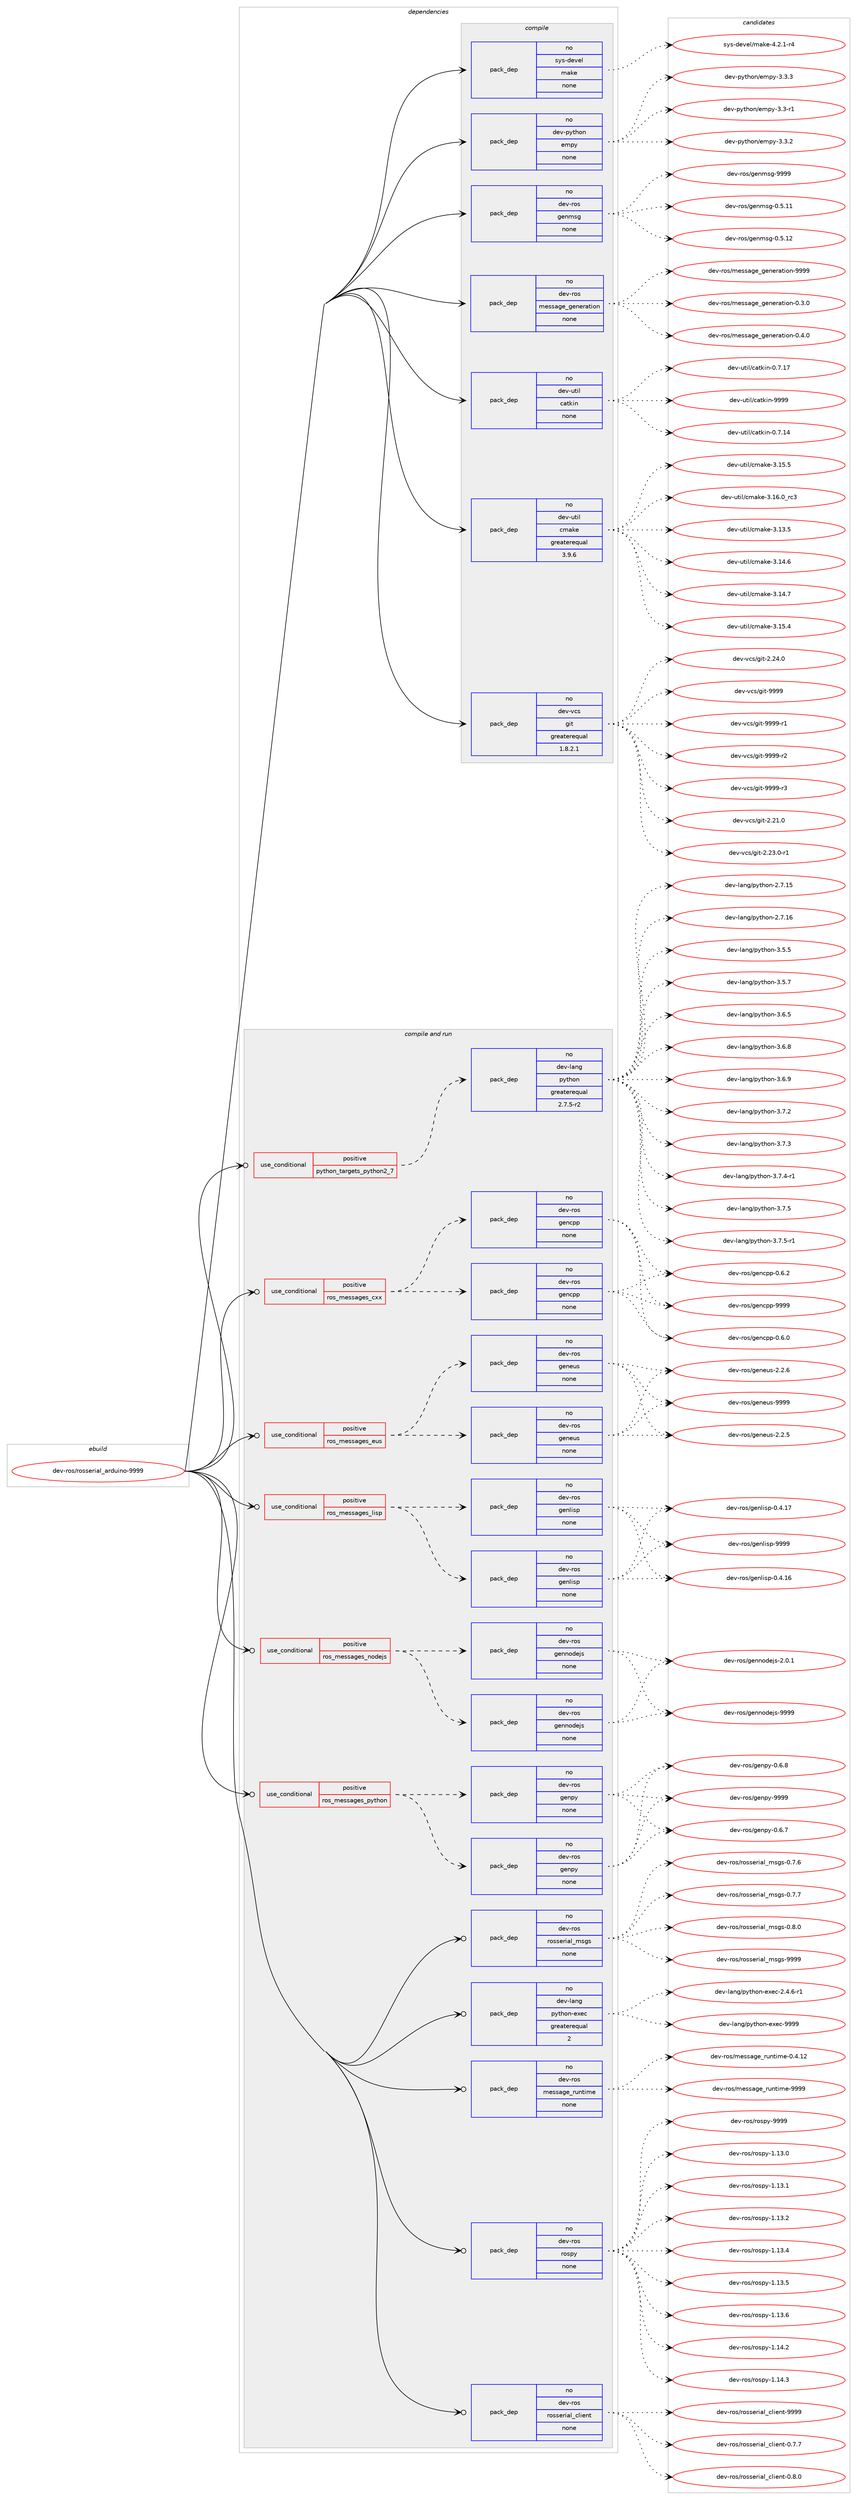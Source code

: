 digraph prolog {

# *************
# Graph options
# *************

newrank=true;
concentrate=true;
compound=true;
graph [rankdir=LR,fontname=Helvetica,fontsize=10,ranksep=1.5];#, ranksep=2.5, nodesep=0.2];
edge  [arrowhead=vee];
node  [fontname=Helvetica,fontsize=10];

# **********
# The ebuild
# **********

subgraph cluster_leftcol {
color=gray;
rank=same;
label=<<i>ebuild</i>>;
id [label="dev-ros/rosserial_arduino-9999", color=red, width=4, href="../dev-ros/rosserial_arduino-9999.svg"];
}

# ****************
# The dependencies
# ****************

subgraph cluster_midcol {
color=gray;
label=<<i>dependencies</i>>;
subgraph cluster_compile {
fillcolor="#eeeeee";
style=filled;
label=<<i>compile</i>>;
subgraph pack496483 {
dependency663396 [label=<<TABLE BORDER="0" CELLBORDER="1" CELLSPACING="0" CELLPADDING="4" WIDTH="220"><TR><TD ROWSPAN="6" CELLPADDING="30">pack_dep</TD></TR><TR><TD WIDTH="110">no</TD></TR><TR><TD>dev-python</TD></TR><TR><TD>empy</TD></TR><TR><TD>none</TD></TR><TR><TD></TD></TR></TABLE>>, shape=none, color=blue];
}
id:e -> dependency663396:w [weight=20,style="solid",arrowhead="vee"];
subgraph pack496484 {
dependency663397 [label=<<TABLE BORDER="0" CELLBORDER="1" CELLSPACING="0" CELLPADDING="4" WIDTH="220"><TR><TD ROWSPAN="6" CELLPADDING="30">pack_dep</TD></TR><TR><TD WIDTH="110">no</TD></TR><TR><TD>dev-ros</TD></TR><TR><TD>genmsg</TD></TR><TR><TD>none</TD></TR><TR><TD></TD></TR></TABLE>>, shape=none, color=blue];
}
id:e -> dependency663397:w [weight=20,style="solid",arrowhead="vee"];
subgraph pack496485 {
dependency663398 [label=<<TABLE BORDER="0" CELLBORDER="1" CELLSPACING="0" CELLPADDING="4" WIDTH="220"><TR><TD ROWSPAN="6" CELLPADDING="30">pack_dep</TD></TR><TR><TD WIDTH="110">no</TD></TR><TR><TD>dev-ros</TD></TR><TR><TD>message_generation</TD></TR><TR><TD>none</TD></TR><TR><TD></TD></TR></TABLE>>, shape=none, color=blue];
}
id:e -> dependency663398:w [weight=20,style="solid",arrowhead="vee"];
subgraph pack496486 {
dependency663399 [label=<<TABLE BORDER="0" CELLBORDER="1" CELLSPACING="0" CELLPADDING="4" WIDTH="220"><TR><TD ROWSPAN="6" CELLPADDING="30">pack_dep</TD></TR><TR><TD WIDTH="110">no</TD></TR><TR><TD>dev-util</TD></TR><TR><TD>catkin</TD></TR><TR><TD>none</TD></TR><TR><TD></TD></TR></TABLE>>, shape=none, color=blue];
}
id:e -> dependency663399:w [weight=20,style="solid",arrowhead="vee"];
subgraph pack496487 {
dependency663400 [label=<<TABLE BORDER="0" CELLBORDER="1" CELLSPACING="0" CELLPADDING="4" WIDTH="220"><TR><TD ROWSPAN="6" CELLPADDING="30">pack_dep</TD></TR><TR><TD WIDTH="110">no</TD></TR><TR><TD>dev-util</TD></TR><TR><TD>cmake</TD></TR><TR><TD>greaterequal</TD></TR><TR><TD>3.9.6</TD></TR></TABLE>>, shape=none, color=blue];
}
id:e -> dependency663400:w [weight=20,style="solid",arrowhead="vee"];
subgraph pack496488 {
dependency663401 [label=<<TABLE BORDER="0" CELLBORDER="1" CELLSPACING="0" CELLPADDING="4" WIDTH="220"><TR><TD ROWSPAN="6" CELLPADDING="30">pack_dep</TD></TR><TR><TD WIDTH="110">no</TD></TR><TR><TD>dev-vcs</TD></TR><TR><TD>git</TD></TR><TR><TD>greaterequal</TD></TR><TR><TD>1.8.2.1</TD></TR></TABLE>>, shape=none, color=blue];
}
id:e -> dependency663401:w [weight=20,style="solid",arrowhead="vee"];
subgraph pack496489 {
dependency663402 [label=<<TABLE BORDER="0" CELLBORDER="1" CELLSPACING="0" CELLPADDING="4" WIDTH="220"><TR><TD ROWSPAN="6" CELLPADDING="30">pack_dep</TD></TR><TR><TD WIDTH="110">no</TD></TR><TR><TD>sys-devel</TD></TR><TR><TD>make</TD></TR><TR><TD>none</TD></TR><TR><TD></TD></TR></TABLE>>, shape=none, color=blue];
}
id:e -> dependency663402:w [weight=20,style="solid",arrowhead="vee"];
}
subgraph cluster_compileandrun {
fillcolor="#eeeeee";
style=filled;
label=<<i>compile and run</i>>;
subgraph cond155007 {
dependency663403 [label=<<TABLE BORDER="0" CELLBORDER="1" CELLSPACING="0" CELLPADDING="4"><TR><TD ROWSPAN="3" CELLPADDING="10">use_conditional</TD></TR><TR><TD>positive</TD></TR><TR><TD>python_targets_python2_7</TD></TR></TABLE>>, shape=none, color=red];
subgraph pack496490 {
dependency663404 [label=<<TABLE BORDER="0" CELLBORDER="1" CELLSPACING="0" CELLPADDING="4" WIDTH="220"><TR><TD ROWSPAN="6" CELLPADDING="30">pack_dep</TD></TR><TR><TD WIDTH="110">no</TD></TR><TR><TD>dev-lang</TD></TR><TR><TD>python</TD></TR><TR><TD>greaterequal</TD></TR><TR><TD>2.7.5-r2</TD></TR></TABLE>>, shape=none, color=blue];
}
dependency663403:e -> dependency663404:w [weight=20,style="dashed",arrowhead="vee"];
}
id:e -> dependency663403:w [weight=20,style="solid",arrowhead="odotvee"];
subgraph cond155008 {
dependency663405 [label=<<TABLE BORDER="0" CELLBORDER="1" CELLSPACING="0" CELLPADDING="4"><TR><TD ROWSPAN="3" CELLPADDING="10">use_conditional</TD></TR><TR><TD>positive</TD></TR><TR><TD>ros_messages_cxx</TD></TR></TABLE>>, shape=none, color=red];
subgraph pack496491 {
dependency663406 [label=<<TABLE BORDER="0" CELLBORDER="1" CELLSPACING="0" CELLPADDING="4" WIDTH="220"><TR><TD ROWSPAN="6" CELLPADDING="30">pack_dep</TD></TR><TR><TD WIDTH="110">no</TD></TR><TR><TD>dev-ros</TD></TR><TR><TD>gencpp</TD></TR><TR><TD>none</TD></TR><TR><TD></TD></TR></TABLE>>, shape=none, color=blue];
}
dependency663405:e -> dependency663406:w [weight=20,style="dashed",arrowhead="vee"];
subgraph pack496492 {
dependency663407 [label=<<TABLE BORDER="0" CELLBORDER="1" CELLSPACING="0" CELLPADDING="4" WIDTH="220"><TR><TD ROWSPAN="6" CELLPADDING="30">pack_dep</TD></TR><TR><TD WIDTH="110">no</TD></TR><TR><TD>dev-ros</TD></TR><TR><TD>gencpp</TD></TR><TR><TD>none</TD></TR><TR><TD></TD></TR></TABLE>>, shape=none, color=blue];
}
dependency663405:e -> dependency663407:w [weight=20,style="dashed",arrowhead="vee"];
}
id:e -> dependency663405:w [weight=20,style="solid",arrowhead="odotvee"];
subgraph cond155009 {
dependency663408 [label=<<TABLE BORDER="0" CELLBORDER="1" CELLSPACING="0" CELLPADDING="4"><TR><TD ROWSPAN="3" CELLPADDING="10">use_conditional</TD></TR><TR><TD>positive</TD></TR><TR><TD>ros_messages_eus</TD></TR></TABLE>>, shape=none, color=red];
subgraph pack496493 {
dependency663409 [label=<<TABLE BORDER="0" CELLBORDER="1" CELLSPACING="0" CELLPADDING="4" WIDTH="220"><TR><TD ROWSPAN="6" CELLPADDING="30">pack_dep</TD></TR><TR><TD WIDTH="110">no</TD></TR><TR><TD>dev-ros</TD></TR><TR><TD>geneus</TD></TR><TR><TD>none</TD></TR><TR><TD></TD></TR></TABLE>>, shape=none, color=blue];
}
dependency663408:e -> dependency663409:w [weight=20,style="dashed",arrowhead="vee"];
subgraph pack496494 {
dependency663410 [label=<<TABLE BORDER="0" CELLBORDER="1" CELLSPACING="0" CELLPADDING="4" WIDTH="220"><TR><TD ROWSPAN="6" CELLPADDING="30">pack_dep</TD></TR><TR><TD WIDTH="110">no</TD></TR><TR><TD>dev-ros</TD></TR><TR><TD>geneus</TD></TR><TR><TD>none</TD></TR><TR><TD></TD></TR></TABLE>>, shape=none, color=blue];
}
dependency663408:e -> dependency663410:w [weight=20,style="dashed",arrowhead="vee"];
}
id:e -> dependency663408:w [weight=20,style="solid",arrowhead="odotvee"];
subgraph cond155010 {
dependency663411 [label=<<TABLE BORDER="0" CELLBORDER="1" CELLSPACING="0" CELLPADDING="4"><TR><TD ROWSPAN="3" CELLPADDING="10">use_conditional</TD></TR><TR><TD>positive</TD></TR><TR><TD>ros_messages_lisp</TD></TR></TABLE>>, shape=none, color=red];
subgraph pack496495 {
dependency663412 [label=<<TABLE BORDER="0" CELLBORDER="1" CELLSPACING="0" CELLPADDING="4" WIDTH="220"><TR><TD ROWSPAN="6" CELLPADDING="30">pack_dep</TD></TR><TR><TD WIDTH="110">no</TD></TR><TR><TD>dev-ros</TD></TR><TR><TD>genlisp</TD></TR><TR><TD>none</TD></TR><TR><TD></TD></TR></TABLE>>, shape=none, color=blue];
}
dependency663411:e -> dependency663412:w [weight=20,style="dashed",arrowhead="vee"];
subgraph pack496496 {
dependency663413 [label=<<TABLE BORDER="0" CELLBORDER="1" CELLSPACING="0" CELLPADDING="4" WIDTH="220"><TR><TD ROWSPAN="6" CELLPADDING="30">pack_dep</TD></TR><TR><TD WIDTH="110">no</TD></TR><TR><TD>dev-ros</TD></TR><TR><TD>genlisp</TD></TR><TR><TD>none</TD></TR><TR><TD></TD></TR></TABLE>>, shape=none, color=blue];
}
dependency663411:e -> dependency663413:w [weight=20,style="dashed",arrowhead="vee"];
}
id:e -> dependency663411:w [weight=20,style="solid",arrowhead="odotvee"];
subgraph cond155011 {
dependency663414 [label=<<TABLE BORDER="0" CELLBORDER="1" CELLSPACING="0" CELLPADDING="4"><TR><TD ROWSPAN="3" CELLPADDING="10">use_conditional</TD></TR><TR><TD>positive</TD></TR><TR><TD>ros_messages_nodejs</TD></TR></TABLE>>, shape=none, color=red];
subgraph pack496497 {
dependency663415 [label=<<TABLE BORDER="0" CELLBORDER="1" CELLSPACING="0" CELLPADDING="4" WIDTH="220"><TR><TD ROWSPAN="6" CELLPADDING="30">pack_dep</TD></TR><TR><TD WIDTH="110">no</TD></TR><TR><TD>dev-ros</TD></TR><TR><TD>gennodejs</TD></TR><TR><TD>none</TD></TR><TR><TD></TD></TR></TABLE>>, shape=none, color=blue];
}
dependency663414:e -> dependency663415:w [weight=20,style="dashed",arrowhead="vee"];
subgraph pack496498 {
dependency663416 [label=<<TABLE BORDER="0" CELLBORDER="1" CELLSPACING="0" CELLPADDING="4" WIDTH="220"><TR><TD ROWSPAN="6" CELLPADDING="30">pack_dep</TD></TR><TR><TD WIDTH="110">no</TD></TR><TR><TD>dev-ros</TD></TR><TR><TD>gennodejs</TD></TR><TR><TD>none</TD></TR><TR><TD></TD></TR></TABLE>>, shape=none, color=blue];
}
dependency663414:e -> dependency663416:w [weight=20,style="dashed",arrowhead="vee"];
}
id:e -> dependency663414:w [weight=20,style="solid",arrowhead="odotvee"];
subgraph cond155012 {
dependency663417 [label=<<TABLE BORDER="0" CELLBORDER="1" CELLSPACING="0" CELLPADDING="4"><TR><TD ROWSPAN="3" CELLPADDING="10">use_conditional</TD></TR><TR><TD>positive</TD></TR><TR><TD>ros_messages_python</TD></TR></TABLE>>, shape=none, color=red];
subgraph pack496499 {
dependency663418 [label=<<TABLE BORDER="0" CELLBORDER="1" CELLSPACING="0" CELLPADDING="4" WIDTH="220"><TR><TD ROWSPAN="6" CELLPADDING="30">pack_dep</TD></TR><TR><TD WIDTH="110">no</TD></TR><TR><TD>dev-ros</TD></TR><TR><TD>genpy</TD></TR><TR><TD>none</TD></TR><TR><TD></TD></TR></TABLE>>, shape=none, color=blue];
}
dependency663417:e -> dependency663418:w [weight=20,style="dashed",arrowhead="vee"];
subgraph pack496500 {
dependency663419 [label=<<TABLE BORDER="0" CELLBORDER="1" CELLSPACING="0" CELLPADDING="4" WIDTH="220"><TR><TD ROWSPAN="6" CELLPADDING="30">pack_dep</TD></TR><TR><TD WIDTH="110">no</TD></TR><TR><TD>dev-ros</TD></TR><TR><TD>genpy</TD></TR><TR><TD>none</TD></TR><TR><TD></TD></TR></TABLE>>, shape=none, color=blue];
}
dependency663417:e -> dependency663419:w [weight=20,style="dashed",arrowhead="vee"];
}
id:e -> dependency663417:w [weight=20,style="solid",arrowhead="odotvee"];
subgraph pack496501 {
dependency663420 [label=<<TABLE BORDER="0" CELLBORDER="1" CELLSPACING="0" CELLPADDING="4" WIDTH="220"><TR><TD ROWSPAN="6" CELLPADDING="30">pack_dep</TD></TR><TR><TD WIDTH="110">no</TD></TR><TR><TD>dev-lang</TD></TR><TR><TD>python-exec</TD></TR><TR><TD>greaterequal</TD></TR><TR><TD>2</TD></TR></TABLE>>, shape=none, color=blue];
}
id:e -> dependency663420:w [weight=20,style="solid",arrowhead="odotvee"];
subgraph pack496502 {
dependency663421 [label=<<TABLE BORDER="0" CELLBORDER="1" CELLSPACING="0" CELLPADDING="4" WIDTH="220"><TR><TD ROWSPAN="6" CELLPADDING="30">pack_dep</TD></TR><TR><TD WIDTH="110">no</TD></TR><TR><TD>dev-ros</TD></TR><TR><TD>message_runtime</TD></TR><TR><TD>none</TD></TR><TR><TD></TD></TR></TABLE>>, shape=none, color=blue];
}
id:e -> dependency663421:w [weight=20,style="solid",arrowhead="odotvee"];
subgraph pack496503 {
dependency663422 [label=<<TABLE BORDER="0" CELLBORDER="1" CELLSPACING="0" CELLPADDING="4" WIDTH="220"><TR><TD ROWSPAN="6" CELLPADDING="30">pack_dep</TD></TR><TR><TD WIDTH="110">no</TD></TR><TR><TD>dev-ros</TD></TR><TR><TD>rospy</TD></TR><TR><TD>none</TD></TR><TR><TD></TD></TR></TABLE>>, shape=none, color=blue];
}
id:e -> dependency663422:w [weight=20,style="solid",arrowhead="odotvee"];
subgraph pack496504 {
dependency663423 [label=<<TABLE BORDER="0" CELLBORDER="1" CELLSPACING="0" CELLPADDING="4" WIDTH="220"><TR><TD ROWSPAN="6" CELLPADDING="30">pack_dep</TD></TR><TR><TD WIDTH="110">no</TD></TR><TR><TD>dev-ros</TD></TR><TR><TD>rosserial_client</TD></TR><TR><TD>none</TD></TR><TR><TD></TD></TR></TABLE>>, shape=none, color=blue];
}
id:e -> dependency663423:w [weight=20,style="solid",arrowhead="odotvee"];
subgraph pack496505 {
dependency663424 [label=<<TABLE BORDER="0" CELLBORDER="1" CELLSPACING="0" CELLPADDING="4" WIDTH="220"><TR><TD ROWSPAN="6" CELLPADDING="30">pack_dep</TD></TR><TR><TD WIDTH="110">no</TD></TR><TR><TD>dev-ros</TD></TR><TR><TD>rosserial_msgs</TD></TR><TR><TD>none</TD></TR><TR><TD></TD></TR></TABLE>>, shape=none, color=blue];
}
id:e -> dependency663424:w [weight=20,style="solid",arrowhead="odotvee"];
}
subgraph cluster_run {
fillcolor="#eeeeee";
style=filled;
label=<<i>run</i>>;
}
}

# **************
# The candidates
# **************

subgraph cluster_choices {
rank=same;
color=gray;
label=<<i>candidates</i>>;

subgraph choice496483 {
color=black;
nodesep=1;
choice1001011184511212111610411111047101109112121455146514511449 [label="dev-python/empy-3.3-r1", color=red, width=4,href="../dev-python/empy-3.3-r1.svg"];
choice1001011184511212111610411111047101109112121455146514650 [label="dev-python/empy-3.3.2", color=red, width=4,href="../dev-python/empy-3.3.2.svg"];
choice1001011184511212111610411111047101109112121455146514651 [label="dev-python/empy-3.3.3", color=red, width=4,href="../dev-python/empy-3.3.3.svg"];
dependency663396:e -> choice1001011184511212111610411111047101109112121455146514511449:w [style=dotted,weight="100"];
dependency663396:e -> choice1001011184511212111610411111047101109112121455146514650:w [style=dotted,weight="100"];
dependency663396:e -> choice1001011184511212111610411111047101109112121455146514651:w [style=dotted,weight="100"];
}
subgraph choice496484 {
color=black;
nodesep=1;
choice100101118451141111154710310111010911510345484653464949 [label="dev-ros/genmsg-0.5.11", color=red, width=4,href="../dev-ros/genmsg-0.5.11.svg"];
choice100101118451141111154710310111010911510345484653464950 [label="dev-ros/genmsg-0.5.12", color=red, width=4,href="../dev-ros/genmsg-0.5.12.svg"];
choice10010111845114111115471031011101091151034557575757 [label="dev-ros/genmsg-9999", color=red, width=4,href="../dev-ros/genmsg-9999.svg"];
dependency663397:e -> choice100101118451141111154710310111010911510345484653464949:w [style=dotted,weight="100"];
dependency663397:e -> choice100101118451141111154710310111010911510345484653464950:w [style=dotted,weight="100"];
dependency663397:e -> choice10010111845114111115471031011101091151034557575757:w [style=dotted,weight="100"];
}
subgraph choice496485 {
color=black;
nodesep=1;
choice1001011184511411111547109101115115971031019510310111010111497116105111110454846514648 [label="dev-ros/message_generation-0.3.0", color=red, width=4,href="../dev-ros/message_generation-0.3.0.svg"];
choice1001011184511411111547109101115115971031019510310111010111497116105111110454846524648 [label="dev-ros/message_generation-0.4.0", color=red, width=4,href="../dev-ros/message_generation-0.4.0.svg"];
choice10010111845114111115471091011151159710310195103101110101114971161051111104557575757 [label="dev-ros/message_generation-9999", color=red, width=4,href="../dev-ros/message_generation-9999.svg"];
dependency663398:e -> choice1001011184511411111547109101115115971031019510310111010111497116105111110454846514648:w [style=dotted,weight="100"];
dependency663398:e -> choice1001011184511411111547109101115115971031019510310111010111497116105111110454846524648:w [style=dotted,weight="100"];
dependency663398:e -> choice10010111845114111115471091011151159710310195103101110101114971161051111104557575757:w [style=dotted,weight="100"];
}
subgraph choice496486 {
color=black;
nodesep=1;
choice1001011184511711610510847999711610710511045484655464952 [label="dev-util/catkin-0.7.14", color=red, width=4,href="../dev-util/catkin-0.7.14.svg"];
choice1001011184511711610510847999711610710511045484655464955 [label="dev-util/catkin-0.7.17", color=red, width=4,href="../dev-util/catkin-0.7.17.svg"];
choice100101118451171161051084799971161071051104557575757 [label="dev-util/catkin-9999", color=red, width=4,href="../dev-util/catkin-9999.svg"];
dependency663399:e -> choice1001011184511711610510847999711610710511045484655464952:w [style=dotted,weight="100"];
dependency663399:e -> choice1001011184511711610510847999711610710511045484655464955:w [style=dotted,weight="100"];
dependency663399:e -> choice100101118451171161051084799971161071051104557575757:w [style=dotted,weight="100"];
}
subgraph choice496487 {
color=black;
nodesep=1;
choice1001011184511711610510847991099710710145514649514653 [label="dev-util/cmake-3.13.5", color=red, width=4,href="../dev-util/cmake-3.13.5.svg"];
choice1001011184511711610510847991099710710145514649524654 [label="dev-util/cmake-3.14.6", color=red, width=4,href="../dev-util/cmake-3.14.6.svg"];
choice1001011184511711610510847991099710710145514649524655 [label="dev-util/cmake-3.14.7", color=red, width=4,href="../dev-util/cmake-3.14.7.svg"];
choice1001011184511711610510847991099710710145514649534652 [label="dev-util/cmake-3.15.4", color=red, width=4,href="../dev-util/cmake-3.15.4.svg"];
choice1001011184511711610510847991099710710145514649534653 [label="dev-util/cmake-3.15.5", color=red, width=4,href="../dev-util/cmake-3.15.5.svg"];
choice1001011184511711610510847991099710710145514649544648951149951 [label="dev-util/cmake-3.16.0_rc3", color=red, width=4,href="../dev-util/cmake-3.16.0_rc3.svg"];
dependency663400:e -> choice1001011184511711610510847991099710710145514649514653:w [style=dotted,weight="100"];
dependency663400:e -> choice1001011184511711610510847991099710710145514649524654:w [style=dotted,weight="100"];
dependency663400:e -> choice1001011184511711610510847991099710710145514649524655:w [style=dotted,weight="100"];
dependency663400:e -> choice1001011184511711610510847991099710710145514649534652:w [style=dotted,weight="100"];
dependency663400:e -> choice1001011184511711610510847991099710710145514649534653:w [style=dotted,weight="100"];
dependency663400:e -> choice1001011184511711610510847991099710710145514649544648951149951:w [style=dotted,weight="100"];
}
subgraph choice496488 {
color=black;
nodesep=1;
choice10010111845118991154710310511645504650494648 [label="dev-vcs/git-2.21.0", color=red, width=4,href="../dev-vcs/git-2.21.0.svg"];
choice100101118451189911547103105116455046505146484511449 [label="dev-vcs/git-2.23.0-r1", color=red, width=4,href="../dev-vcs/git-2.23.0-r1.svg"];
choice10010111845118991154710310511645504650524648 [label="dev-vcs/git-2.24.0", color=red, width=4,href="../dev-vcs/git-2.24.0.svg"];
choice1001011184511899115471031051164557575757 [label="dev-vcs/git-9999", color=red, width=4,href="../dev-vcs/git-9999.svg"];
choice10010111845118991154710310511645575757574511449 [label="dev-vcs/git-9999-r1", color=red, width=4,href="../dev-vcs/git-9999-r1.svg"];
choice10010111845118991154710310511645575757574511450 [label="dev-vcs/git-9999-r2", color=red, width=4,href="../dev-vcs/git-9999-r2.svg"];
choice10010111845118991154710310511645575757574511451 [label="dev-vcs/git-9999-r3", color=red, width=4,href="../dev-vcs/git-9999-r3.svg"];
dependency663401:e -> choice10010111845118991154710310511645504650494648:w [style=dotted,weight="100"];
dependency663401:e -> choice100101118451189911547103105116455046505146484511449:w [style=dotted,weight="100"];
dependency663401:e -> choice10010111845118991154710310511645504650524648:w [style=dotted,weight="100"];
dependency663401:e -> choice1001011184511899115471031051164557575757:w [style=dotted,weight="100"];
dependency663401:e -> choice10010111845118991154710310511645575757574511449:w [style=dotted,weight="100"];
dependency663401:e -> choice10010111845118991154710310511645575757574511450:w [style=dotted,weight="100"];
dependency663401:e -> choice10010111845118991154710310511645575757574511451:w [style=dotted,weight="100"];
}
subgraph choice496489 {
color=black;
nodesep=1;
choice1151211154510010111810110847109971071014552465046494511452 [label="sys-devel/make-4.2.1-r4", color=red, width=4,href="../sys-devel/make-4.2.1-r4.svg"];
dependency663402:e -> choice1151211154510010111810110847109971071014552465046494511452:w [style=dotted,weight="100"];
}
subgraph choice496490 {
color=black;
nodesep=1;
choice10010111845108971101034711212111610411111045504655464953 [label="dev-lang/python-2.7.15", color=red, width=4,href="../dev-lang/python-2.7.15.svg"];
choice10010111845108971101034711212111610411111045504655464954 [label="dev-lang/python-2.7.16", color=red, width=4,href="../dev-lang/python-2.7.16.svg"];
choice100101118451089711010347112121116104111110455146534653 [label="dev-lang/python-3.5.5", color=red, width=4,href="../dev-lang/python-3.5.5.svg"];
choice100101118451089711010347112121116104111110455146534655 [label="dev-lang/python-3.5.7", color=red, width=4,href="../dev-lang/python-3.5.7.svg"];
choice100101118451089711010347112121116104111110455146544653 [label="dev-lang/python-3.6.5", color=red, width=4,href="../dev-lang/python-3.6.5.svg"];
choice100101118451089711010347112121116104111110455146544656 [label="dev-lang/python-3.6.8", color=red, width=4,href="../dev-lang/python-3.6.8.svg"];
choice100101118451089711010347112121116104111110455146544657 [label="dev-lang/python-3.6.9", color=red, width=4,href="../dev-lang/python-3.6.9.svg"];
choice100101118451089711010347112121116104111110455146554650 [label="dev-lang/python-3.7.2", color=red, width=4,href="../dev-lang/python-3.7.2.svg"];
choice100101118451089711010347112121116104111110455146554651 [label="dev-lang/python-3.7.3", color=red, width=4,href="../dev-lang/python-3.7.3.svg"];
choice1001011184510897110103471121211161041111104551465546524511449 [label="dev-lang/python-3.7.4-r1", color=red, width=4,href="../dev-lang/python-3.7.4-r1.svg"];
choice100101118451089711010347112121116104111110455146554653 [label="dev-lang/python-3.7.5", color=red, width=4,href="../dev-lang/python-3.7.5.svg"];
choice1001011184510897110103471121211161041111104551465546534511449 [label="dev-lang/python-3.7.5-r1", color=red, width=4,href="../dev-lang/python-3.7.5-r1.svg"];
dependency663404:e -> choice10010111845108971101034711212111610411111045504655464953:w [style=dotted,weight="100"];
dependency663404:e -> choice10010111845108971101034711212111610411111045504655464954:w [style=dotted,weight="100"];
dependency663404:e -> choice100101118451089711010347112121116104111110455146534653:w [style=dotted,weight="100"];
dependency663404:e -> choice100101118451089711010347112121116104111110455146534655:w [style=dotted,weight="100"];
dependency663404:e -> choice100101118451089711010347112121116104111110455146544653:w [style=dotted,weight="100"];
dependency663404:e -> choice100101118451089711010347112121116104111110455146544656:w [style=dotted,weight="100"];
dependency663404:e -> choice100101118451089711010347112121116104111110455146544657:w [style=dotted,weight="100"];
dependency663404:e -> choice100101118451089711010347112121116104111110455146554650:w [style=dotted,weight="100"];
dependency663404:e -> choice100101118451089711010347112121116104111110455146554651:w [style=dotted,weight="100"];
dependency663404:e -> choice1001011184510897110103471121211161041111104551465546524511449:w [style=dotted,weight="100"];
dependency663404:e -> choice100101118451089711010347112121116104111110455146554653:w [style=dotted,weight="100"];
dependency663404:e -> choice1001011184510897110103471121211161041111104551465546534511449:w [style=dotted,weight="100"];
}
subgraph choice496491 {
color=black;
nodesep=1;
choice100101118451141111154710310111099112112454846544648 [label="dev-ros/gencpp-0.6.0", color=red, width=4,href="../dev-ros/gencpp-0.6.0.svg"];
choice100101118451141111154710310111099112112454846544650 [label="dev-ros/gencpp-0.6.2", color=red, width=4,href="../dev-ros/gencpp-0.6.2.svg"];
choice1001011184511411111547103101110991121124557575757 [label="dev-ros/gencpp-9999", color=red, width=4,href="../dev-ros/gencpp-9999.svg"];
dependency663406:e -> choice100101118451141111154710310111099112112454846544648:w [style=dotted,weight="100"];
dependency663406:e -> choice100101118451141111154710310111099112112454846544650:w [style=dotted,weight="100"];
dependency663406:e -> choice1001011184511411111547103101110991121124557575757:w [style=dotted,weight="100"];
}
subgraph choice496492 {
color=black;
nodesep=1;
choice100101118451141111154710310111099112112454846544648 [label="dev-ros/gencpp-0.6.0", color=red, width=4,href="../dev-ros/gencpp-0.6.0.svg"];
choice100101118451141111154710310111099112112454846544650 [label="dev-ros/gencpp-0.6.2", color=red, width=4,href="../dev-ros/gencpp-0.6.2.svg"];
choice1001011184511411111547103101110991121124557575757 [label="dev-ros/gencpp-9999", color=red, width=4,href="../dev-ros/gencpp-9999.svg"];
dependency663407:e -> choice100101118451141111154710310111099112112454846544648:w [style=dotted,weight="100"];
dependency663407:e -> choice100101118451141111154710310111099112112454846544650:w [style=dotted,weight="100"];
dependency663407:e -> choice1001011184511411111547103101110991121124557575757:w [style=dotted,weight="100"];
}
subgraph choice496493 {
color=black;
nodesep=1;
choice1001011184511411111547103101110101117115455046504653 [label="dev-ros/geneus-2.2.5", color=red, width=4,href="../dev-ros/geneus-2.2.5.svg"];
choice1001011184511411111547103101110101117115455046504654 [label="dev-ros/geneus-2.2.6", color=red, width=4,href="../dev-ros/geneus-2.2.6.svg"];
choice10010111845114111115471031011101011171154557575757 [label="dev-ros/geneus-9999", color=red, width=4,href="../dev-ros/geneus-9999.svg"];
dependency663409:e -> choice1001011184511411111547103101110101117115455046504653:w [style=dotted,weight="100"];
dependency663409:e -> choice1001011184511411111547103101110101117115455046504654:w [style=dotted,weight="100"];
dependency663409:e -> choice10010111845114111115471031011101011171154557575757:w [style=dotted,weight="100"];
}
subgraph choice496494 {
color=black;
nodesep=1;
choice1001011184511411111547103101110101117115455046504653 [label="dev-ros/geneus-2.2.5", color=red, width=4,href="../dev-ros/geneus-2.2.5.svg"];
choice1001011184511411111547103101110101117115455046504654 [label="dev-ros/geneus-2.2.6", color=red, width=4,href="../dev-ros/geneus-2.2.6.svg"];
choice10010111845114111115471031011101011171154557575757 [label="dev-ros/geneus-9999", color=red, width=4,href="../dev-ros/geneus-9999.svg"];
dependency663410:e -> choice1001011184511411111547103101110101117115455046504653:w [style=dotted,weight="100"];
dependency663410:e -> choice1001011184511411111547103101110101117115455046504654:w [style=dotted,weight="100"];
dependency663410:e -> choice10010111845114111115471031011101011171154557575757:w [style=dotted,weight="100"];
}
subgraph choice496495 {
color=black;
nodesep=1;
choice100101118451141111154710310111010810511511245484652464954 [label="dev-ros/genlisp-0.4.16", color=red, width=4,href="../dev-ros/genlisp-0.4.16.svg"];
choice100101118451141111154710310111010810511511245484652464955 [label="dev-ros/genlisp-0.4.17", color=red, width=4,href="../dev-ros/genlisp-0.4.17.svg"];
choice10010111845114111115471031011101081051151124557575757 [label="dev-ros/genlisp-9999", color=red, width=4,href="../dev-ros/genlisp-9999.svg"];
dependency663412:e -> choice100101118451141111154710310111010810511511245484652464954:w [style=dotted,weight="100"];
dependency663412:e -> choice100101118451141111154710310111010810511511245484652464955:w [style=dotted,weight="100"];
dependency663412:e -> choice10010111845114111115471031011101081051151124557575757:w [style=dotted,weight="100"];
}
subgraph choice496496 {
color=black;
nodesep=1;
choice100101118451141111154710310111010810511511245484652464954 [label="dev-ros/genlisp-0.4.16", color=red, width=4,href="../dev-ros/genlisp-0.4.16.svg"];
choice100101118451141111154710310111010810511511245484652464955 [label="dev-ros/genlisp-0.4.17", color=red, width=4,href="../dev-ros/genlisp-0.4.17.svg"];
choice10010111845114111115471031011101081051151124557575757 [label="dev-ros/genlisp-9999", color=red, width=4,href="../dev-ros/genlisp-9999.svg"];
dependency663413:e -> choice100101118451141111154710310111010810511511245484652464954:w [style=dotted,weight="100"];
dependency663413:e -> choice100101118451141111154710310111010810511511245484652464955:w [style=dotted,weight="100"];
dependency663413:e -> choice10010111845114111115471031011101081051151124557575757:w [style=dotted,weight="100"];
}
subgraph choice496497 {
color=black;
nodesep=1;
choice1001011184511411111547103101110110111100101106115455046484649 [label="dev-ros/gennodejs-2.0.1", color=red, width=4,href="../dev-ros/gennodejs-2.0.1.svg"];
choice10010111845114111115471031011101101111001011061154557575757 [label="dev-ros/gennodejs-9999", color=red, width=4,href="../dev-ros/gennodejs-9999.svg"];
dependency663415:e -> choice1001011184511411111547103101110110111100101106115455046484649:w [style=dotted,weight="100"];
dependency663415:e -> choice10010111845114111115471031011101101111001011061154557575757:w [style=dotted,weight="100"];
}
subgraph choice496498 {
color=black;
nodesep=1;
choice1001011184511411111547103101110110111100101106115455046484649 [label="dev-ros/gennodejs-2.0.1", color=red, width=4,href="../dev-ros/gennodejs-2.0.1.svg"];
choice10010111845114111115471031011101101111001011061154557575757 [label="dev-ros/gennodejs-9999", color=red, width=4,href="../dev-ros/gennodejs-9999.svg"];
dependency663416:e -> choice1001011184511411111547103101110110111100101106115455046484649:w [style=dotted,weight="100"];
dependency663416:e -> choice10010111845114111115471031011101101111001011061154557575757:w [style=dotted,weight="100"];
}
subgraph choice496499 {
color=black;
nodesep=1;
choice1001011184511411111547103101110112121454846544655 [label="dev-ros/genpy-0.6.7", color=red, width=4,href="../dev-ros/genpy-0.6.7.svg"];
choice1001011184511411111547103101110112121454846544656 [label="dev-ros/genpy-0.6.8", color=red, width=4,href="../dev-ros/genpy-0.6.8.svg"];
choice10010111845114111115471031011101121214557575757 [label="dev-ros/genpy-9999", color=red, width=4,href="../dev-ros/genpy-9999.svg"];
dependency663418:e -> choice1001011184511411111547103101110112121454846544655:w [style=dotted,weight="100"];
dependency663418:e -> choice1001011184511411111547103101110112121454846544656:w [style=dotted,weight="100"];
dependency663418:e -> choice10010111845114111115471031011101121214557575757:w [style=dotted,weight="100"];
}
subgraph choice496500 {
color=black;
nodesep=1;
choice1001011184511411111547103101110112121454846544655 [label="dev-ros/genpy-0.6.7", color=red, width=4,href="../dev-ros/genpy-0.6.7.svg"];
choice1001011184511411111547103101110112121454846544656 [label="dev-ros/genpy-0.6.8", color=red, width=4,href="../dev-ros/genpy-0.6.8.svg"];
choice10010111845114111115471031011101121214557575757 [label="dev-ros/genpy-9999", color=red, width=4,href="../dev-ros/genpy-9999.svg"];
dependency663419:e -> choice1001011184511411111547103101110112121454846544655:w [style=dotted,weight="100"];
dependency663419:e -> choice1001011184511411111547103101110112121454846544656:w [style=dotted,weight="100"];
dependency663419:e -> choice10010111845114111115471031011101121214557575757:w [style=dotted,weight="100"];
}
subgraph choice496501 {
color=black;
nodesep=1;
choice10010111845108971101034711212111610411111045101120101994550465246544511449 [label="dev-lang/python-exec-2.4.6-r1", color=red, width=4,href="../dev-lang/python-exec-2.4.6-r1.svg"];
choice10010111845108971101034711212111610411111045101120101994557575757 [label="dev-lang/python-exec-9999", color=red, width=4,href="../dev-lang/python-exec-9999.svg"];
dependency663420:e -> choice10010111845108971101034711212111610411111045101120101994550465246544511449:w [style=dotted,weight="100"];
dependency663420:e -> choice10010111845108971101034711212111610411111045101120101994557575757:w [style=dotted,weight="100"];
}
subgraph choice496502 {
color=black;
nodesep=1;
choice1001011184511411111547109101115115971031019511411711011610510910145484652464950 [label="dev-ros/message_runtime-0.4.12", color=red, width=4,href="../dev-ros/message_runtime-0.4.12.svg"];
choice100101118451141111154710910111511597103101951141171101161051091014557575757 [label="dev-ros/message_runtime-9999", color=red, width=4,href="../dev-ros/message_runtime-9999.svg"];
dependency663421:e -> choice1001011184511411111547109101115115971031019511411711011610510910145484652464950:w [style=dotted,weight="100"];
dependency663421:e -> choice100101118451141111154710910111511597103101951141171101161051091014557575757:w [style=dotted,weight="100"];
}
subgraph choice496503 {
color=black;
nodesep=1;
choice100101118451141111154711411111511212145494649514648 [label="dev-ros/rospy-1.13.0", color=red, width=4,href="../dev-ros/rospy-1.13.0.svg"];
choice100101118451141111154711411111511212145494649514649 [label="dev-ros/rospy-1.13.1", color=red, width=4,href="../dev-ros/rospy-1.13.1.svg"];
choice100101118451141111154711411111511212145494649514650 [label="dev-ros/rospy-1.13.2", color=red, width=4,href="../dev-ros/rospy-1.13.2.svg"];
choice100101118451141111154711411111511212145494649514652 [label="dev-ros/rospy-1.13.4", color=red, width=4,href="../dev-ros/rospy-1.13.4.svg"];
choice100101118451141111154711411111511212145494649514653 [label="dev-ros/rospy-1.13.5", color=red, width=4,href="../dev-ros/rospy-1.13.5.svg"];
choice100101118451141111154711411111511212145494649514654 [label="dev-ros/rospy-1.13.6", color=red, width=4,href="../dev-ros/rospy-1.13.6.svg"];
choice100101118451141111154711411111511212145494649524650 [label="dev-ros/rospy-1.14.2", color=red, width=4,href="../dev-ros/rospy-1.14.2.svg"];
choice100101118451141111154711411111511212145494649524651 [label="dev-ros/rospy-1.14.3", color=red, width=4,href="../dev-ros/rospy-1.14.3.svg"];
choice10010111845114111115471141111151121214557575757 [label="dev-ros/rospy-9999", color=red, width=4,href="../dev-ros/rospy-9999.svg"];
dependency663422:e -> choice100101118451141111154711411111511212145494649514648:w [style=dotted,weight="100"];
dependency663422:e -> choice100101118451141111154711411111511212145494649514649:w [style=dotted,weight="100"];
dependency663422:e -> choice100101118451141111154711411111511212145494649514650:w [style=dotted,weight="100"];
dependency663422:e -> choice100101118451141111154711411111511212145494649514652:w [style=dotted,weight="100"];
dependency663422:e -> choice100101118451141111154711411111511212145494649514653:w [style=dotted,weight="100"];
dependency663422:e -> choice100101118451141111154711411111511212145494649514654:w [style=dotted,weight="100"];
dependency663422:e -> choice100101118451141111154711411111511212145494649524650:w [style=dotted,weight="100"];
dependency663422:e -> choice100101118451141111154711411111511212145494649524651:w [style=dotted,weight="100"];
dependency663422:e -> choice10010111845114111115471141111151121214557575757:w [style=dotted,weight="100"];
}
subgraph choice496504 {
color=black;
nodesep=1;
choice1001011184511411111547114111115115101114105971089599108105101110116454846554655 [label="dev-ros/rosserial_client-0.7.7", color=red, width=4,href="../dev-ros/rosserial_client-0.7.7.svg"];
choice1001011184511411111547114111115115101114105971089599108105101110116454846564648 [label="dev-ros/rosserial_client-0.8.0", color=red, width=4,href="../dev-ros/rosserial_client-0.8.0.svg"];
choice10010111845114111115471141111151151011141059710895991081051011101164557575757 [label="dev-ros/rosserial_client-9999", color=red, width=4,href="../dev-ros/rosserial_client-9999.svg"];
dependency663423:e -> choice1001011184511411111547114111115115101114105971089599108105101110116454846554655:w [style=dotted,weight="100"];
dependency663423:e -> choice1001011184511411111547114111115115101114105971089599108105101110116454846564648:w [style=dotted,weight="100"];
dependency663423:e -> choice10010111845114111115471141111151151011141059710895991081051011101164557575757:w [style=dotted,weight="100"];
}
subgraph choice496505 {
color=black;
nodesep=1;
choice10010111845114111115471141111151151011141059710895109115103115454846554654 [label="dev-ros/rosserial_msgs-0.7.6", color=red, width=4,href="../dev-ros/rosserial_msgs-0.7.6.svg"];
choice10010111845114111115471141111151151011141059710895109115103115454846554655 [label="dev-ros/rosserial_msgs-0.7.7", color=red, width=4,href="../dev-ros/rosserial_msgs-0.7.7.svg"];
choice10010111845114111115471141111151151011141059710895109115103115454846564648 [label="dev-ros/rosserial_msgs-0.8.0", color=red, width=4,href="../dev-ros/rosserial_msgs-0.8.0.svg"];
choice100101118451141111154711411111511510111410597108951091151031154557575757 [label="dev-ros/rosserial_msgs-9999", color=red, width=4,href="../dev-ros/rosserial_msgs-9999.svg"];
dependency663424:e -> choice10010111845114111115471141111151151011141059710895109115103115454846554654:w [style=dotted,weight="100"];
dependency663424:e -> choice10010111845114111115471141111151151011141059710895109115103115454846554655:w [style=dotted,weight="100"];
dependency663424:e -> choice10010111845114111115471141111151151011141059710895109115103115454846564648:w [style=dotted,weight="100"];
dependency663424:e -> choice100101118451141111154711411111511510111410597108951091151031154557575757:w [style=dotted,weight="100"];
}
}

}

